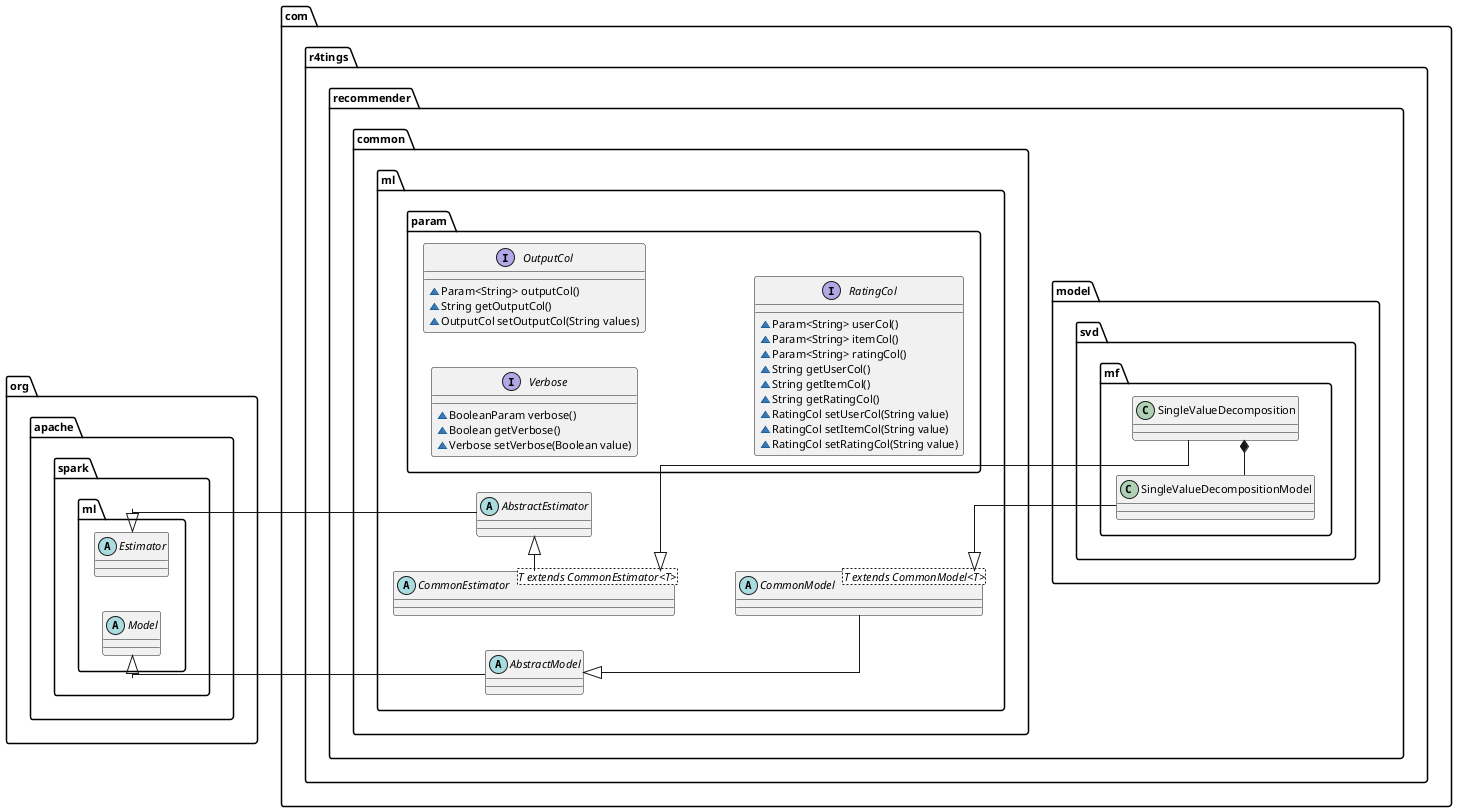 @startuml

skinparam defaultFontName "D2Coding ligature"
skinparam defaultFontSize 11
'skinparam linetype polyline
skinparam linetype ortho
left to right direction

'title Association Rule Mining Recommender

abstract class org.apache.spark.ml.Estimator{

}

abstract class org.apache.spark.ml.Model{

}

interface com.r4tings.recommender.common.ml.param.Verbose{
    ~ BooleanParam verbose()
    ~ Boolean getVerbose()
    ~ Verbose setVerbose(Boolean value)
}

interface com.r4tings.recommender.common.ml.param.OutputCol{
    ~ Param<String> outputCol()
    ~ String getOutputCol()
    ~ OutputCol setOutputCol(String values)
}

interface com.r4tings.recommender.common.ml.param.RatingCol{
    ~ Param<String> userCol()
    ~ Param<String> itemCol()
    ~ Param<String> ratingCol()
    ~ String getUserCol()
    ~ String getItemCol()
    ~ String getRatingCol()
    ~ RatingCol setUserCol(String value)
    ~ RatingCol setItemCol(String value)
    ~ RatingCol setRatingCol(String value)
}

abstract class com.r4tings.recommender.common.ml.AbstractEstimator{

}

org.apache.spark.ml.Estimator <|-left- com.r4tings.recommender.common.ml.AbstractEstimator

abstract class com.r4tings.recommender.common.ml.CommonEstimator<T extends CommonEstimator<T>>{

}

com.r4tings.recommender.common.ml.AbstractEstimator <|-left- com.r4tings.recommender.common.ml.CommonEstimator

'com.r4tings.recommender.common.ml.param.Verbose <|.[norank]. com.r4tings.recommender.common.ml.AbstractEstimator
'com.r4tings.recommender.common.ml.param.OutputCol <|.[norank]. com.r4tings.recommender.common.ml.AbstractEstimator
'com.r4tings.recommender.common.ml.param.RatingCol <|.[norank]. com.r4tings.recommender.common.ml.AbstractEstimator



abstract class com.r4tings.recommender.common.ml.AbstractModel{

}

'com.r4tings.recommender.common.ml.param.Verbose <|.[norank]. com.r4tings.recommender.common.ml.AbstractModel
'com.r4tings.recommender.common.ml.param.OutputCol <|.[norank]. com.r4tings.recommender.common.ml.AbstractModel
'com.r4tings.recommender.common.ml.param.RatingCol <|.[norank]. com.r4tings.recommender.common.ml.AbstractModel

org.apache.spark.ml.Model <|-- com.r4tings.recommender.common.ml.AbstractModel

'com.r4tings.recommender.common.ml.AbstractModel -[hidden]- com.r4tings.recommender.common.ml.AbstractEstimator

abstract class com.r4tings.recommender.common.ml.CommonModel<T extends CommonModel<T>>{

}

com.r4tings.recommender.common.ml.AbstractModel <|-- com.r4tings.recommender.common.ml.CommonModel


class com.r4tings.recommender.model.svd.mf.SingleValueDecomposition{

}

com.r4tings.recommender.common.ml.CommonEstimator <|-- com.r4tings.recommender.model.svd.mf.SingleValueDecomposition

class com.r4tings.recommender.model.svd.mf.SingleValueDecompositionModel{

}

com.r4tings.recommender.common.ml.CommonModel <|-- com.r4tings.recommender.model.svd.mf.SingleValueDecompositionModel

com.r4tings.recommender.model.svd.mf.SingleValueDecomposition *-left- com.r4tings.recommender.model.svd.mf.SingleValueDecompositionModel


@enduml